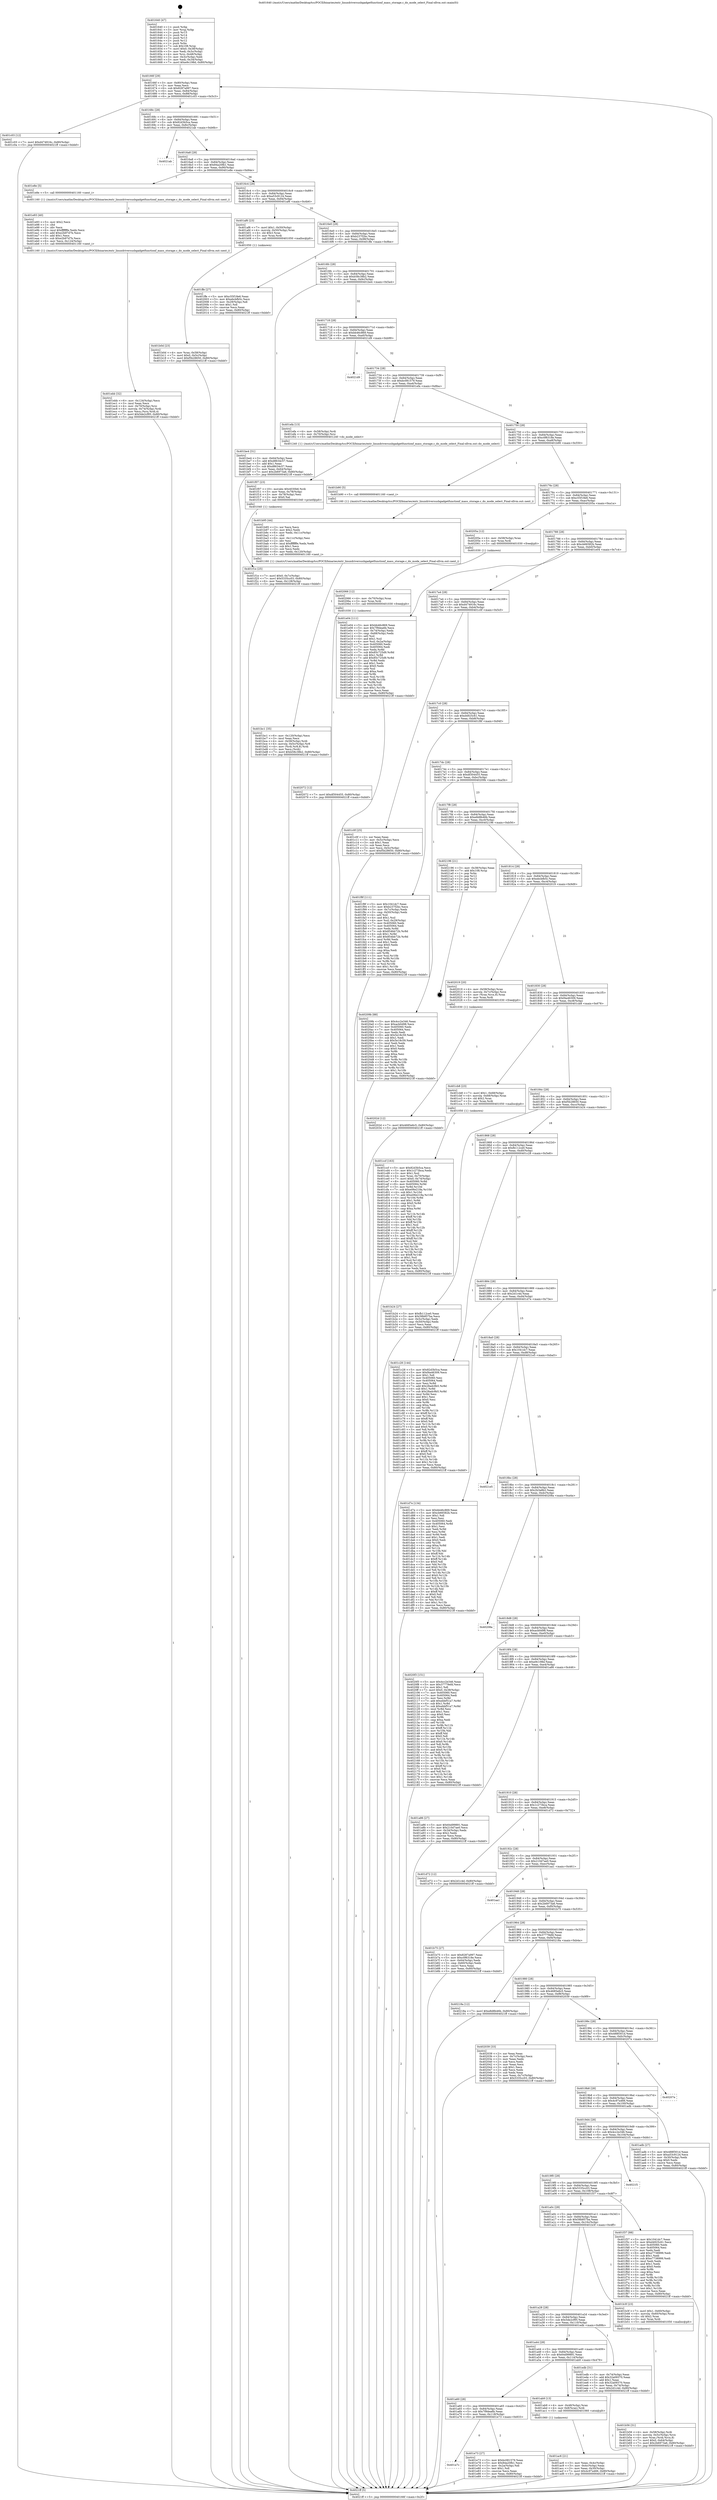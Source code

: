 digraph "0x401640" {
  label = "0x401640 (/mnt/c/Users/mathe/Desktop/tcc/POCII/binaries/extr_linuxdriversusbgadgetfunctionf_mass_storage.c_do_mode_select_Final-ollvm.out::main(0))"
  labelloc = "t"
  node[shape=record]

  Entry [label="",width=0.3,height=0.3,shape=circle,fillcolor=black,style=filled]
  "0x40166f" [label="{
     0x40166f [29]\l
     | [instrs]\l
     &nbsp;&nbsp;0x40166f \<+3\>: mov -0x80(%rbp),%eax\l
     &nbsp;&nbsp;0x401672 \<+2\>: mov %eax,%ecx\l
     &nbsp;&nbsp;0x401674 \<+6\>: sub $0x8287a997,%ecx\l
     &nbsp;&nbsp;0x40167a \<+6\>: mov %eax,-0x84(%rbp)\l
     &nbsp;&nbsp;0x401680 \<+6\>: mov %ecx,-0x88(%rbp)\l
     &nbsp;&nbsp;0x401686 \<+6\>: je 0000000000401c03 \<main+0x5c3\>\l
  }"]
  "0x401c03" [label="{
     0x401c03 [12]\l
     | [instrs]\l
     &nbsp;&nbsp;0x401c03 \<+7\>: movl $0xd474916c,-0x80(%rbp)\l
     &nbsp;&nbsp;0x401c0a \<+5\>: jmp 00000000004021ff \<main+0xbbf\>\l
  }"]
  "0x40168c" [label="{
     0x40168c [28]\l
     | [instrs]\l
     &nbsp;&nbsp;0x40168c \<+5\>: jmp 0000000000401691 \<main+0x51\>\l
     &nbsp;&nbsp;0x401691 \<+6\>: mov -0x84(%rbp),%eax\l
     &nbsp;&nbsp;0x401697 \<+5\>: sub $0x82d3b5ca,%eax\l
     &nbsp;&nbsp;0x40169c \<+6\>: mov %eax,-0x8c(%rbp)\l
     &nbsp;&nbsp;0x4016a2 \<+6\>: je 00000000004021ab \<main+0xb6b\>\l
  }"]
  Exit [label="",width=0.3,height=0.3,shape=circle,fillcolor=black,style=filled,peripheries=2]
  "0x4021ab" [label="{
     0x4021ab\l
  }", style=dashed]
  "0x4016a8" [label="{
     0x4016a8 [28]\l
     | [instrs]\l
     &nbsp;&nbsp;0x4016a8 \<+5\>: jmp 00000000004016ad \<main+0x6d\>\l
     &nbsp;&nbsp;0x4016ad \<+6\>: mov -0x84(%rbp),%eax\l
     &nbsp;&nbsp;0x4016b3 \<+5\>: sub $0x84a20fb1,%eax\l
     &nbsp;&nbsp;0x4016b8 \<+6\>: mov %eax,-0x90(%rbp)\l
     &nbsp;&nbsp;0x4016be \<+6\>: je 0000000000401e8e \<main+0x84e\>\l
  }"]
  "0x402072" [label="{
     0x402072 [12]\l
     | [instrs]\l
     &nbsp;&nbsp;0x402072 \<+7\>: movl $0xdf304455,-0x80(%rbp)\l
     &nbsp;&nbsp;0x402079 \<+5\>: jmp 00000000004021ff \<main+0xbbf\>\l
  }"]
  "0x401e8e" [label="{
     0x401e8e [5]\l
     | [instrs]\l
     &nbsp;&nbsp;0x401e8e \<+5\>: call 0000000000401160 \<next_i\>\l
     | [calls]\l
     &nbsp;&nbsp;0x401160 \{1\} (/mnt/c/Users/mathe/Desktop/tcc/POCII/binaries/extr_linuxdriversusbgadgetfunctionf_mass_storage.c_do_mode_select_Final-ollvm.out::next_i)\l
  }"]
  "0x4016c4" [label="{
     0x4016c4 [28]\l
     | [instrs]\l
     &nbsp;&nbsp;0x4016c4 \<+5\>: jmp 00000000004016c9 \<main+0x89\>\l
     &nbsp;&nbsp;0x4016c9 \<+6\>: mov -0x84(%rbp),%eax\l
     &nbsp;&nbsp;0x4016cf \<+5\>: sub $0xa53c9124,%eax\l
     &nbsp;&nbsp;0x4016d4 \<+6\>: mov %eax,-0x94(%rbp)\l
     &nbsp;&nbsp;0x4016da \<+6\>: je 0000000000401af6 \<main+0x4b6\>\l
  }"]
  "0x402066" [label="{
     0x402066 [12]\l
     | [instrs]\l
     &nbsp;&nbsp;0x402066 \<+4\>: mov -0x70(%rbp),%rax\l
     &nbsp;&nbsp;0x40206a \<+3\>: mov %rax,%rdi\l
     &nbsp;&nbsp;0x40206d \<+5\>: call 0000000000401030 \<free@plt\>\l
     | [calls]\l
     &nbsp;&nbsp;0x401030 \{1\} (unknown)\l
  }"]
  "0x401af6" [label="{
     0x401af6 [23]\l
     | [instrs]\l
     &nbsp;&nbsp;0x401af6 \<+7\>: movl $0x1,-0x50(%rbp)\l
     &nbsp;&nbsp;0x401afd \<+4\>: movslq -0x50(%rbp),%rax\l
     &nbsp;&nbsp;0x401b01 \<+4\>: shl $0x3,%rax\l
     &nbsp;&nbsp;0x401b05 \<+3\>: mov %rax,%rdi\l
     &nbsp;&nbsp;0x401b08 \<+5\>: call 0000000000401050 \<malloc@plt\>\l
     | [calls]\l
     &nbsp;&nbsp;0x401050 \{1\} (unknown)\l
  }"]
  "0x4016e0" [label="{
     0x4016e0 [28]\l
     | [instrs]\l
     &nbsp;&nbsp;0x4016e0 \<+5\>: jmp 00000000004016e5 \<main+0xa5\>\l
     &nbsp;&nbsp;0x4016e5 \<+6\>: mov -0x84(%rbp),%eax\l
     &nbsp;&nbsp;0x4016eb \<+5\>: sub $0xb237f2bc,%eax\l
     &nbsp;&nbsp;0x4016f0 \<+6\>: mov %eax,-0x98(%rbp)\l
     &nbsp;&nbsp;0x4016f6 \<+6\>: je 0000000000401ffe \<main+0x9be\>\l
  }"]
  "0x40202d" [label="{
     0x40202d [12]\l
     | [instrs]\l
     &nbsp;&nbsp;0x40202d \<+7\>: movl $0x4685e6c5,-0x80(%rbp)\l
     &nbsp;&nbsp;0x402034 \<+5\>: jmp 00000000004021ff \<main+0xbbf\>\l
  }"]
  "0x401ffe" [label="{
     0x401ffe [27]\l
     | [instrs]\l
     &nbsp;&nbsp;0x401ffe \<+5\>: mov $0xc55f18e6,%eax\l
     &nbsp;&nbsp;0x402003 \<+5\>: mov $0xebcbfb5c,%ecx\l
     &nbsp;&nbsp;0x402008 \<+3\>: mov -0x29(%rbp),%dl\l
     &nbsp;&nbsp;0x40200b \<+3\>: test $0x1,%dl\l
     &nbsp;&nbsp;0x40200e \<+3\>: cmovne %ecx,%eax\l
     &nbsp;&nbsp;0x402011 \<+3\>: mov %eax,-0x80(%rbp)\l
     &nbsp;&nbsp;0x402014 \<+5\>: jmp 00000000004021ff \<main+0xbbf\>\l
  }"]
  "0x4016fc" [label="{
     0x4016fc [28]\l
     | [instrs]\l
     &nbsp;&nbsp;0x4016fc \<+5\>: jmp 0000000000401701 \<main+0xc1\>\l
     &nbsp;&nbsp;0x401701 \<+6\>: mov -0x84(%rbp),%eax\l
     &nbsp;&nbsp;0x401707 \<+5\>: sub $0xb58c38b2,%eax\l
     &nbsp;&nbsp;0x40170c \<+6\>: mov %eax,-0x9c(%rbp)\l
     &nbsp;&nbsp;0x401712 \<+6\>: je 0000000000401be4 \<main+0x5a4\>\l
  }"]
  "0x401f1e" [label="{
     0x401f1e [25]\l
     | [instrs]\l
     &nbsp;&nbsp;0x401f1e \<+7\>: movl $0x0,-0x7c(%rbp)\l
     &nbsp;&nbsp;0x401f25 \<+7\>: movl $0x5335cc03,-0x80(%rbp)\l
     &nbsp;&nbsp;0x401f2c \<+6\>: mov %eax,-0x128(%rbp)\l
     &nbsp;&nbsp;0x401f32 \<+5\>: jmp 00000000004021ff \<main+0xbbf\>\l
  }"]
  "0x401be4" [label="{
     0x401be4 [31]\l
     | [instrs]\l
     &nbsp;&nbsp;0x401be4 \<+3\>: mov -0x64(%rbp),%eax\l
     &nbsp;&nbsp;0x401be7 \<+5\>: add $0xd8634c57,%eax\l
     &nbsp;&nbsp;0x401bec \<+3\>: add $0x1,%eax\l
     &nbsp;&nbsp;0x401bef \<+5\>: sub $0xd8634c57,%eax\l
     &nbsp;&nbsp;0x401bf4 \<+3\>: mov %eax,-0x64(%rbp)\l
     &nbsp;&nbsp;0x401bf7 \<+7\>: movl $0x2b6973a6,-0x80(%rbp)\l
     &nbsp;&nbsp;0x401bfe \<+5\>: jmp 00000000004021ff \<main+0xbbf\>\l
  }"]
  "0x401718" [label="{
     0x401718 [28]\l
     | [instrs]\l
     &nbsp;&nbsp;0x401718 \<+5\>: jmp 000000000040171d \<main+0xdd\>\l
     &nbsp;&nbsp;0x40171d \<+6\>: mov -0x84(%rbp),%eax\l
     &nbsp;&nbsp;0x401723 \<+5\>: sub $0xbb46c869,%eax\l
     &nbsp;&nbsp;0x401728 \<+6\>: mov %eax,-0xa0(%rbp)\l
     &nbsp;&nbsp;0x40172e \<+6\>: je 00000000004021d9 \<main+0xb99\>\l
  }"]
  "0x401f07" [label="{
     0x401f07 [23]\l
     | [instrs]\l
     &nbsp;&nbsp;0x401f07 \<+10\>: movabs $0x4030b6,%rdi\l
     &nbsp;&nbsp;0x401f11 \<+3\>: mov %eax,-0x78(%rbp)\l
     &nbsp;&nbsp;0x401f14 \<+3\>: mov -0x78(%rbp),%esi\l
     &nbsp;&nbsp;0x401f17 \<+2\>: mov $0x0,%al\l
     &nbsp;&nbsp;0x401f19 \<+5\>: call 0000000000401040 \<printf@plt\>\l
     | [calls]\l
     &nbsp;&nbsp;0x401040 \{1\} (unknown)\l
  }"]
  "0x4021d9" [label="{
     0x4021d9\l
  }", style=dashed]
  "0x401734" [label="{
     0x401734 [28]\l
     | [instrs]\l
     &nbsp;&nbsp;0x401734 \<+5\>: jmp 0000000000401739 \<main+0xf9\>\l
     &nbsp;&nbsp;0x401739 \<+6\>: mov -0x84(%rbp),%eax\l
     &nbsp;&nbsp;0x40173f \<+5\>: sub $0xbc081579,%eax\l
     &nbsp;&nbsp;0x401744 \<+6\>: mov %eax,-0xa4(%rbp)\l
     &nbsp;&nbsp;0x40174a \<+6\>: je 0000000000401efa \<main+0x8ba\>\l
  }"]
  "0x401ebb" [label="{
     0x401ebb [32]\l
     | [instrs]\l
     &nbsp;&nbsp;0x401ebb \<+6\>: mov -0x124(%rbp),%ecx\l
     &nbsp;&nbsp;0x401ec1 \<+3\>: imul %eax,%ecx\l
     &nbsp;&nbsp;0x401ec4 \<+4\>: mov -0x70(%rbp),%rsi\l
     &nbsp;&nbsp;0x401ec8 \<+4\>: movslq -0x74(%rbp),%rdi\l
     &nbsp;&nbsp;0x401ecc \<+3\>: mov %ecx,(%rsi,%rdi,4)\l
     &nbsp;&nbsp;0x401ecf \<+7\>: movl $0x5de2cf95,-0x80(%rbp)\l
     &nbsp;&nbsp;0x401ed6 \<+5\>: jmp 00000000004021ff \<main+0xbbf\>\l
  }"]
  "0x401efa" [label="{
     0x401efa [13]\l
     | [instrs]\l
     &nbsp;&nbsp;0x401efa \<+4\>: mov -0x58(%rbp),%rdi\l
     &nbsp;&nbsp;0x401efe \<+4\>: mov -0x70(%rbp),%rsi\l
     &nbsp;&nbsp;0x401f02 \<+5\>: call 0000000000401240 \<do_mode_select\>\l
     | [calls]\l
     &nbsp;&nbsp;0x401240 \{1\} (/mnt/c/Users/mathe/Desktop/tcc/POCII/binaries/extr_linuxdriversusbgadgetfunctionf_mass_storage.c_do_mode_select_Final-ollvm.out::do_mode_select)\l
  }"]
  "0x401750" [label="{
     0x401750 [28]\l
     | [instrs]\l
     &nbsp;&nbsp;0x401750 \<+5\>: jmp 0000000000401755 \<main+0x115\>\l
     &nbsp;&nbsp;0x401755 \<+6\>: mov -0x84(%rbp),%eax\l
     &nbsp;&nbsp;0x40175b \<+5\>: sub $0xc0f6318e,%eax\l
     &nbsp;&nbsp;0x401760 \<+6\>: mov %eax,-0xa8(%rbp)\l
     &nbsp;&nbsp;0x401766 \<+6\>: je 0000000000401b90 \<main+0x550\>\l
  }"]
  "0x401e93" [label="{
     0x401e93 [40]\l
     | [instrs]\l
     &nbsp;&nbsp;0x401e93 \<+5\>: mov $0x2,%ecx\l
     &nbsp;&nbsp;0x401e98 \<+1\>: cltd\l
     &nbsp;&nbsp;0x401e99 \<+2\>: idiv %ecx\l
     &nbsp;&nbsp;0x401e9b \<+6\>: imul $0xfffffffe,%edx,%ecx\l
     &nbsp;&nbsp;0x401ea1 \<+6\>: add $0xe2b97d7b,%ecx\l
     &nbsp;&nbsp;0x401ea7 \<+3\>: add $0x1,%ecx\l
     &nbsp;&nbsp;0x401eaa \<+6\>: sub $0xe2b97d7b,%ecx\l
     &nbsp;&nbsp;0x401eb0 \<+6\>: mov %ecx,-0x124(%rbp)\l
     &nbsp;&nbsp;0x401eb6 \<+5\>: call 0000000000401160 \<next_i\>\l
     | [calls]\l
     &nbsp;&nbsp;0x401160 \{1\} (/mnt/c/Users/mathe/Desktop/tcc/POCII/binaries/extr_linuxdriversusbgadgetfunctionf_mass_storage.c_do_mode_select_Final-ollvm.out::next_i)\l
  }"]
  "0x401b90" [label="{
     0x401b90 [5]\l
     | [instrs]\l
     &nbsp;&nbsp;0x401b90 \<+5\>: call 0000000000401160 \<next_i\>\l
     | [calls]\l
     &nbsp;&nbsp;0x401160 \{1\} (/mnt/c/Users/mathe/Desktop/tcc/POCII/binaries/extr_linuxdriversusbgadgetfunctionf_mass_storage.c_do_mode_select_Final-ollvm.out::next_i)\l
  }"]
  "0x40176c" [label="{
     0x40176c [28]\l
     | [instrs]\l
     &nbsp;&nbsp;0x40176c \<+5\>: jmp 0000000000401771 \<main+0x131\>\l
     &nbsp;&nbsp;0x401771 \<+6\>: mov -0x84(%rbp),%eax\l
     &nbsp;&nbsp;0x401777 \<+5\>: sub $0xc55f18e6,%eax\l
     &nbsp;&nbsp;0x40177c \<+6\>: mov %eax,-0xac(%rbp)\l
     &nbsp;&nbsp;0x401782 \<+6\>: je 000000000040205a \<main+0xa1a\>\l
  }"]
  "0x401a7c" [label="{
     0x401a7c\l
  }", style=dashed]
  "0x40205a" [label="{
     0x40205a [12]\l
     | [instrs]\l
     &nbsp;&nbsp;0x40205a \<+4\>: mov -0x58(%rbp),%rax\l
     &nbsp;&nbsp;0x40205e \<+3\>: mov %rax,%rdi\l
     &nbsp;&nbsp;0x402061 \<+5\>: call 0000000000401030 \<free@plt\>\l
     | [calls]\l
     &nbsp;&nbsp;0x401030 \{1\} (unknown)\l
  }"]
  "0x401788" [label="{
     0x401788 [28]\l
     | [instrs]\l
     &nbsp;&nbsp;0x401788 \<+5\>: jmp 000000000040178d \<main+0x14d\>\l
     &nbsp;&nbsp;0x40178d \<+6\>: mov -0x84(%rbp),%eax\l
     &nbsp;&nbsp;0x401793 \<+5\>: sub $0xcb66582b,%eax\l
     &nbsp;&nbsp;0x401798 \<+6\>: mov %eax,-0xb0(%rbp)\l
     &nbsp;&nbsp;0x40179e \<+6\>: je 0000000000401e04 \<main+0x7c4\>\l
  }"]
  "0x401e73" [label="{
     0x401e73 [27]\l
     | [instrs]\l
     &nbsp;&nbsp;0x401e73 \<+5\>: mov $0xbc081579,%eax\l
     &nbsp;&nbsp;0x401e78 \<+5\>: mov $0x84a20fb1,%ecx\l
     &nbsp;&nbsp;0x401e7d \<+3\>: mov -0x2a(%rbp),%dl\l
     &nbsp;&nbsp;0x401e80 \<+3\>: test $0x1,%dl\l
     &nbsp;&nbsp;0x401e83 \<+3\>: cmovne %ecx,%eax\l
     &nbsp;&nbsp;0x401e86 \<+3\>: mov %eax,-0x80(%rbp)\l
     &nbsp;&nbsp;0x401e89 \<+5\>: jmp 00000000004021ff \<main+0xbbf\>\l
  }"]
  "0x401e04" [label="{
     0x401e04 [111]\l
     | [instrs]\l
     &nbsp;&nbsp;0x401e04 \<+5\>: mov $0xbb46c869,%eax\l
     &nbsp;&nbsp;0x401e09 \<+5\>: mov $0x7f9dea6b,%ecx\l
     &nbsp;&nbsp;0x401e0e \<+3\>: mov -0x74(%rbp),%edx\l
     &nbsp;&nbsp;0x401e11 \<+3\>: cmp -0x68(%rbp),%edx\l
     &nbsp;&nbsp;0x401e14 \<+4\>: setl %sil\l
     &nbsp;&nbsp;0x401e18 \<+4\>: and $0x1,%sil\l
     &nbsp;&nbsp;0x401e1c \<+4\>: mov %sil,-0x2a(%rbp)\l
     &nbsp;&nbsp;0x401e20 \<+7\>: mov 0x405060,%edx\l
     &nbsp;&nbsp;0x401e27 \<+7\>: mov 0x405064,%edi\l
     &nbsp;&nbsp;0x401e2e \<+3\>: mov %edx,%r8d\l
     &nbsp;&nbsp;0x401e31 \<+7\>: sub $0x85c725d9,%r8d\l
     &nbsp;&nbsp;0x401e38 \<+4\>: sub $0x1,%r8d\l
     &nbsp;&nbsp;0x401e3c \<+7\>: add $0x85c725d9,%r8d\l
     &nbsp;&nbsp;0x401e43 \<+4\>: imul %r8d,%edx\l
     &nbsp;&nbsp;0x401e47 \<+3\>: and $0x1,%edx\l
     &nbsp;&nbsp;0x401e4a \<+3\>: cmp $0x0,%edx\l
     &nbsp;&nbsp;0x401e4d \<+4\>: sete %sil\l
     &nbsp;&nbsp;0x401e51 \<+3\>: cmp $0xa,%edi\l
     &nbsp;&nbsp;0x401e54 \<+4\>: setl %r9b\l
     &nbsp;&nbsp;0x401e58 \<+3\>: mov %sil,%r10b\l
     &nbsp;&nbsp;0x401e5b \<+3\>: and %r9b,%r10b\l
     &nbsp;&nbsp;0x401e5e \<+3\>: xor %r9b,%sil\l
     &nbsp;&nbsp;0x401e61 \<+3\>: or %sil,%r10b\l
     &nbsp;&nbsp;0x401e64 \<+4\>: test $0x1,%r10b\l
     &nbsp;&nbsp;0x401e68 \<+3\>: cmovne %ecx,%eax\l
     &nbsp;&nbsp;0x401e6b \<+3\>: mov %eax,-0x80(%rbp)\l
     &nbsp;&nbsp;0x401e6e \<+5\>: jmp 00000000004021ff \<main+0xbbf\>\l
  }"]
  "0x4017a4" [label="{
     0x4017a4 [28]\l
     | [instrs]\l
     &nbsp;&nbsp;0x4017a4 \<+5\>: jmp 00000000004017a9 \<main+0x169\>\l
     &nbsp;&nbsp;0x4017a9 \<+6\>: mov -0x84(%rbp),%eax\l
     &nbsp;&nbsp;0x4017af \<+5\>: sub $0xd474916c,%eax\l
     &nbsp;&nbsp;0x4017b4 \<+6\>: mov %eax,-0xb4(%rbp)\l
     &nbsp;&nbsp;0x4017ba \<+6\>: je 0000000000401c0f \<main+0x5cf\>\l
  }"]
  "0x401ccf" [label="{
     0x401ccf [163]\l
     | [instrs]\l
     &nbsp;&nbsp;0x401ccf \<+5\>: mov $0x82d3b5ca,%ecx\l
     &nbsp;&nbsp;0x401cd4 \<+5\>: mov $0x1c273bca,%edx\l
     &nbsp;&nbsp;0x401cd9 \<+3\>: mov $0x1,%sil\l
     &nbsp;&nbsp;0x401cdc \<+4\>: mov %rax,-0x70(%rbp)\l
     &nbsp;&nbsp;0x401ce0 \<+7\>: movl $0x0,-0x74(%rbp)\l
     &nbsp;&nbsp;0x401ce7 \<+8\>: mov 0x405060,%r8d\l
     &nbsp;&nbsp;0x401cef \<+8\>: mov 0x405064,%r9d\l
     &nbsp;&nbsp;0x401cf7 \<+3\>: mov %r8d,%r10d\l
     &nbsp;&nbsp;0x401cfa \<+7\>: sub $0xe06e218a,%r10d\l
     &nbsp;&nbsp;0x401d01 \<+4\>: sub $0x1,%r10d\l
     &nbsp;&nbsp;0x401d05 \<+7\>: add $0xe06e218a,%r10d\l
     &nbsp;&nbsp;0x401d0c \<+4\>: imul %r10d,%r8d\l
     &nbsp;&nbsp;0x401d10 \<+4\>: and $0x1,%r8d\l
     &nbsp;&nbsp;0x401d14 \<+4\>: cmp $0x0,%r8d\l
     &nbsp;&nbsp;0x401d18 \<+4\>: sete %r11b\l
     &nbsp;&nbsp;0x401d1c \<+4\>: cmp $0xa,%r9d\l
     &nbsp;&nbsp;0x401d20 \<+3\>: setl %bl\l
     &nbsp;&nbsp;0x401d23 \<+3\>: mov %r11b,%r14b\l
     &nbsp;&nbsp;0x401d26 \<+4\>: xor $0xff,%r14b\l
     &nbsp;&nbsp;0x401d2a \<+3\>: mov %bl,%r15b\l
     &nbsp;&nbsp;0x401d2d \<+4\>: xor $0xff,%r15b\l
     &nbsp;&nbsp;0x401d31 \<+4\>: xor $0x1,%sil\l
     &nbsp;&nbsp;0x401d35 \<+3\>: mov %r14b,%r12b\l
     &nbsp;&nbsp;0x401d38 \<+4\>: and $0xff,%r12b\l
     &nbsp;&nbsp;0x401d3c \<+3\>: and %sil,%r11b\l
     &nbsp;&nbsp;0x401d3f \<+3\>: mov %r15b,%r13b\l
     &nbsp;&nbsp;0x401d42 \<+4\>: and $0xff,%r13b\l
     &nbsp;&nbsp;0x401d46 \<+3\>: and %sil,%bl\l
     &nbsp;&nbsp;0x401d49 \<+3\>: or %r11b,%r12b\l
     &nbsp;&nbsp;0x401d4c \<+3\>: or %bl,%r13b\l
     &nbsp;&nbsp;0x401d4f \<+3\>: xor %r13b,%r12b\l
     &nbsp;&nbsp;0x401d52 \<+3\>: or %r15b,%r14b\l
     &nbsp;&nbsp;0x401d55 \<+4\>: xor $0xff,%r14b\l
     &nbsp;&nbsp;0x401d59 \<+4\>: or $0x1,%sil\l
     &nbsp;&nbsp;0x401d5d \<+3\>: and %sil,%r14b\l
     &nbsp;&nbsp;0x401d60 \<+3\>: or %r14b,%r12b\l
     &nbsp;&nbsp;0x401d63 \<+4\>: test $0x1,%r12b\l
     &nbsp;&nbsp;0x401d67 \<+3\>: cmovne %edx,%ecx\l
     &nbsp;&nbsp;0x401d6a \<+3\>: mov %ecx,-0x80(%rbp)\l
     &nbsp;&nbsp;0x401d6d \<+5\>: jmp 00000000004021ff \<main+0xbbf\>\l
  }"]
  "0x401c0f" [label="{
     0x401c0f [25]\l
     | [instrs]\l
     &nbsp;&nbsp;0x401c0f \<+2\>: xor %eax,%eax\l
     &nbsp;&nbsp;0x401c11 \<+3\>: mov -0x5c(%rbp),%ecx\l
     &nbsp;&nbsp;0x401c14 \<+3\>: sub $0x1,%eax\l
     &nbsp;&nbsp;0x401c17 \<+2\>: sub %eax,%ecx\l
     &nbsp;&nbsp;0x401c19 \<+3\>: mov %ecx,-0x5c(%rbp)\l
     &nbsp;&nbsp;0x401c1c \<+7\>: movl $0xf5b28650,-0x80(%rbp)\l
     &nbsp;&nbsp;0x401c23 \<+5\>: jmp 00000000004021ff \<main+0xbbf\>\l
  }"]
  "0x4017c0" [label="{
     0x4017c0 [28]\l
     | [instrs]\l
     &nbsp;&nbsp;0x4017c0 \<+5\>: jmp 00000000004017c5 \<main+0x185\>\l
     &nbsp;&nbsp;0x4017c5 \<+6\>: mov -0x84(%rbp),%eax\l
     &nbsp;&nbsp;0x4017cb \<+5\>: sub $0xd4925c61,%eax\l
     &nbsp;&nbsp;0x4017d0 \<+6\>: mov %eax,-0xb8(%rbp)\l
     &nbsp;&nbsp;0x4017d6 \<+6\>: je 0000000000401f8f \<main+0x94f\>\l
  }"]
  "0x401bc1" [label="{
     0x401bc1 [35]\l
     | [instrs]\l
     &nbsp;&nbsp;0x401bc1 \<+6\>: mov -0x120(%rbp),%ecx\l
     &nbsp;&nbsp;0x401bc7 \<+3\>: imul %eax,%ecx\l
     &nbsp;&nbsp;0x401bca \<+4\>: mov -0x58(%rbp),%rdi\l
     &nbsp;&nbsp;0x401bce \<+4\>: movslq -0x5c(%rbp),%r8\l
     &nbsp;&nbsp;0x401bd2 \<+4\>: mov (%rdi,%r8,8),%rdi\l
     &nbsp;&nbsp;0x401bd6 \<+2\>: mov %ecx,(%rdi)\l
     &nbsp;&nbsp;0x401bd8 \<+7\>: movl $0xb58c38b2,-0x80(%rbp)\l
     &nbsp;&nbsp;0x401bdf \<+5\>: jmp 00000000004021ff \<main+0xbbf\>\l
  }"]
  "0x401f8f" [label="{
     0x401f8f [111]\l
     | [instrs]\l
     &nbsp;&nbsp;0x401f8f \<+5\>: mov $0x1041dc7,%eax\l
     &nbsp;&nbsp;0x401f94 \<+5\>: mov $0xb237f2bc,%ecx\l
     &nbsp;&nbsp;0x401f99 \<+3\>: mov -0x7c(%rbp),%edx\l
     &nbsp;&nbsp;0x401f9c \<+3\>: cmp -0x50(%rbp),%edx\l
     &nbsp;&nbsp;0x401f9f \<+4\>: setl %sil\l
     &nbsp;&nbsp;0x401fa3 \<+4\>: and $0x1,%sil\l
     &nbsp;&nbsp;0x401fa7 \<+4\>: mov %sil,-0x29(%rbp)\l
     &nbsp;&nbsp;0x401fab \<+7\>: mov 0x405060,%edx\l
     &nbsp;&nbsp;0x401fb2 \<+7\>: mov 0x405064,%edi\l
     &nbsp;&nbsp;0x401fb9 \<+3\>: mov %edx,%r8d\l
     &nbsp;&nbsp;0x401fbc \<+7\>: sub $0x854bb72b,%r8d\l
     &nbsp;&nbsp;0x401fc3 \<+4\>: sub $0x1,%r8d\l
     &nbsp;&nbsp;0x401fc7 \<+7\>: add $0x854bb72b,%r8d\l
     &nbsp;&nbsp;0x401fce \<+4\>: imul %r8d,%edx\l
     &nbsp;&nbsp;0x401fd2 \<+3\>: and $0x1,%edx\l
     &nbsp;&nbsp;0x401fd5 \<+3\>: cmp $0x0,%edx\l
     &nbsp;&nbsp;0x401fd8 \<+4\>: sete %sil\l
     &nbsp;&nbsp;0x401fdc \<+3\>: cmp $0xa,%edi\l
     &nbsp;&nbsp;0x401fdf \<+4\>: setl %r9b\l
     &nbsp;&nbsp;0x401fe3 \<+3\>: mov %sil,%r10b\l
     &nbsp;&nbsp;0x401fe6 \<+3\>: and %r9b,%r10b\l
     &nbsp;&nbsp;0x401fe9 \<+3\>: xor %r9b,%sil\l
     &nbsp;&nbsp;0x401fec \<+3\>: or %sil,%r10b\l
     &nbsp;&nbsp;0x401fef \<+4\>: test $0x1,%r10b\l
     &nbsp;&nbsp;0x401ff3 \<+3\>: cmovne %ecx,%eax\l
     &nbsp;&nbsp;0x401ff6 \<+3\>: mov %eax,-0x80(%rbp)\l
     &nbsp;&nbsp;0x401ff9 \<+5\>: jmp 00000000004021ff \<main+0xbbf\>\l
  }"]
  "0x4017dc" [label="{
     0x4017dc [28]\l
     | [instrs]\l
     &nbsp;&nbsp;0x4017dc \<+5\>: jmp 00000000004017e1 \<main+0x1a1\>\l
     &nbsp;&nbsp;0x4017e1 \<+6\>: mov -0x84(%rbp),%eax\l
     &nbsp;&nbsp;0x4017e7 \<+5\>: sub $0xdf304455,%eax\l
     &nbsp;&nbsp;0x4017ec \<+6\>: mov %eax,-0xbc(%rbp)\l
     &nbsp;&nbsp;0x4017f2 \<+6\>: je 000000000040209b \<main+0xa5b\>\l
  }"]
  "0x401b95" [label="{
     0x401b95 [44]\l
     | [instrs]\l
     &nbsp;&nbsp;0x401b95 \<+2\>: xor %ecx,%ecx\l
     &nbsp;&nbsp;0x401b97 \<+5\>: mov $0x2,%edx\l
     &nbsp;&nbsp;0x401b9c \<+6\>: mov %edx,-0x11c(%rbp)\l
     &nbsp;&nbsp;0x401ba2 \<+1\>: cltd\l
     &nbsp;&nbsp;0x401ba3 \<+6\>: mov -0x11c(%rbp),%esi\l
     &nbsp;&nbsp;0x401ba9 \<+2\>: idiv %esi\l
     &nbsp;&nbsp;0x401bab \<+6\>: imul $0xfffffffe,%edx,%edx\l
     &nbsp;&nbsp;0x401bb1 \<+3\>: sub $0x1,%ecx\l
     &nbsp;&nbsp;0x401bb4 \<+2\>: sub %ecx,%edx\l
     &nbsp;&nbsp;0x401bb6 \<+6\>: mov %edx,-0x120(%rbp)\l
     &nbsp;&nbsp;0x401bbc \<+5\>: call 0000000000401160 \<next_i\>\l
     | [calls]\l
     &nbsp;&nbsp;0x401160 \{1\} (/mnt/c/Users/mathe/Desktop/tcc/POCII/binaries/extr_linuxdriversusbgadgetfunctionf_mass_storage.c_do_mode_select_Final-ollvm.out::next_i)\l
  }"]
  "0x40209b" [label="{
     0x40209b [88]\l
     | [instrs]\l
     &nbsp;&nbsp;0x40209b \<+5\>: mov $0x4cc2e346,%eax\l
     &nbsp;&nbsp;0x4020a0 \<+5\>: mov $0xacb0d98,%ecx\l
     &nbsp;&nbsp;0x4020a5 \<+7\>: mov 0x405060,%edx\l
     &nbsp;&nbsp;0x4020ac \<+7\>: mov 0x405064,%esi\l
     &nbsp;&nbsp;0x4020b3 \<+2\>: mov %edx,%edi\l
     &nbsp;&nbsp;0x4020b5 \<+6\>: add $0x5e18c59,%edi\l
     &nbsp;&nbsp;0x4020bb \<+3\>: sub $0x1,%edi\l
     &nbsp;&nbsp;0x4020be \<+6\>: sub $0x5e18c59,%edi\l
     &nbsp;&nbsp;0x4020c4 \<+3\>: imul %edi,%edx\l
     &nbsp;&nbsp;0x4020c7 \<+3\>: and $0x1,%edx\l
     &nbsp;&nbsp;0x4020ca \<+3\>: cmp $0x0,%edx\l
     &nbsp;&nbsp;0x4020cd \<+4\>: sete %r8b\l
     &nbsp;&nbsp;0x4020d1 \<+3\>: cmp $0xa,%esi\l
     &nbsp;&nbsp;0x4020d4 \<+4\>: setl %r9b\l
     &nbsp;&nbsp;0x4020d8 \<+3\>: mov %r8b,%r10b\l
     &nbsp;&nbsp;0x4020db \<+3\>: and %r9b,%r10b\l
     &nbsp;&nbsp;0x4020de \<+3\>: xor %r9b,%r8b\l
     &nbsp;&nbsp;0x4020e1 \<+3\>: or %r8b,%r10b\l
     &nbsp;&nbsp;0x4020e4 \<+4\>: test $0x1,%r10b\l
     &nbsp;&nbsp;0x4020e8 \<+3\>: cmovne %ecx,%eax\l
     &nbsp;&nbsp;0x4020eb \<+3\>: mov %eax,-0x80(%rbp)\l
     &nbsp;&nbsp;0x4020ee \<+5\>: jmp 00000000004021ff \<main+0xbbf\>\l
  }"]
  "0x4017f8" [label="{
     0x4017f8 [28]\l
     | [instrs]\l
     &nbsp;&nbsp;0x4017f8 \<+5\>: jmp 00000000004017fd \<main+0x1bd\>\l
     &nbsp;&nbsp;0x4017fd \<+6\>: mov -0x84(%rbp),%eax\l
     &nbsp;&nbsp;0x401803 \<+5\>: sub $0xe8d8b46b,%eax\l
     &nbsp;&nbsp;0x401808 \<+6\>: mov %eax,-0xc0(%rbp)\l
     &nbsp;&nbsp;0x40180e \<+6\>: je 0000000000402196 \<main+0xb56\>\l
  }"]
  "0x401b56" [label="{
     0x401b56 [31]\l
     | [instrs]\l
     &nbsp;&nbsp;0x401b56 \<+4\>: mov -0x58(%rbp),%rdi\l
     &nbsp;&nbsp;0x401b5a \<+4\>: movslq -0x5c(%rbp),%rcx\l
     &nbsp;&nbsp;0x401b5e \<+4\>: mov %rax,(%rdi,%rcx,8)\l
     &nbsp;&nbsp;0x401b62 \<+7\>: movl $0x0,-0x64(%rbp)\l
     &nbsp;&nbsp;0x401b69 \<+7\>: movl $0x2b6973a6,-0x80(%rbp)\l
     &nbsp;&nbsp;0x401b70 \<+5\>: jmp 00000000004021ff \<main+0xbbf\>\l
  }"]
  "0x402196" [label="{
     0x402196 [21]\l
     | [instrs]\l
     &nbsp;&nbsp;0x402196 \<+3\>: mov -0x38(%rbp),%eax\l
     &nbsp;&nbsp;0x402199 \<+7\>: add $0x108,%rsp\l
     &nbsp;&nbsp;0x4021a0 \<+1\>: pop %rbx\l
     &nbsp;&nbsp;0x4021a1 \<+2\>: pop %r12\l
     &nbsp;&nbsp;0x4021a3 \<+2\>: pop %r13\l
     &nbsp;&nbsp;0x4021a5 \<+2\>: pop %r14\l
     &nbsp;&nbsp;0x4021a7 \<+2\>: pop %r15\l
     &nbsp;&nbsp;0x4021a9 \<+1\>: pop %rbp\l
     &nbsp;&nbsp;0x4021aa \<+1\>: ret\l
  }"]
  "0x401814" [label="{
     0x401814 [28]\l
     | [instrs]\l
     &nbsp;&nbsp;0x401814 \<+5\>: jmp 0000000000401819 \<main+0x1d9\>\l
     &nbsp;&nbsp;0x401819 \<+6\>: mov -0x84(%rbp),%eax\l
     &nbsp;&nbsp;0x40181f \<+5\>: sub $0xebcbfb5c,%eax\l
     &nbsp;&nbsp;0x401824 \<+6\>: mov %eax,-0xc4(%rbp)\l
     &nbsp;&nbsp;0x40182a \<+6\>: je 0000000000402019 \<main+0x9d9\>\l
  }"]
  "0x401b0d" [label="{
     0x401b0d [23]\l
     | [instrs]\l
     &nbsp;&nbsp;0x401b0d \<+4\>: mov %rax,-0x58(%rbp)\l
     &nbsp;&nbsp;0x401b11 \<+7\>: movl $0x0,-0x5c(%rbp)\l
     &nbsp;&nbsp;0x401b18 \<+7\>: movl $0xf5b28650,-0x80(%rbp)\l
     &nbsp;&nbsp;0x401b1f \<+5\>: jmp 00000000004021ff \<main+0xbbf\>\l
  }"]
  "0x402019" [label="{
     0x402019 [20]\l
     | [instrs]\l
     &nbsp;&nbsp;0x402019 \<+4\>: mov -0x58(%rbp),%rax\l
     &nbsp;&nbsp;0x40201d \<+4\>: movslq -0x7c(%rbp),%rcx\l
     &nbsp;&nbsp;0x402021 \<+4\>: mov (%rax,%rcx,8),%rax\l
     &nbsp;&nbsp;0x402025 \<+3\>: mov %rax,%rdi\l
     &nbsp;&nbsp;0x402028 \<+5\>: call 0000000000401030 \<free@plt\>\l
     | [calls]\l
     &nbsp;&nbsp;0x401030 \{1\} (unknown)\l
  }"]
  "0x401830" [label="{
     0x401830 [28]\l
     | [instrs]\l
     &nbsp;&nbsp;0x401830 \<+5\>: jmp 0000000000401835 \<main+0x1f5\>\l
     &nbsp;&nbsp;0x401835 \<+6\>: mov -0x84(%rbp),%eax\l
     &nbsp;&nbsp;0x40183b \<+5\>: sub $0xf4a46309,%eax\l
     &nbsp;&nbsp;0x401840 \<+6\>: mov %eax,-0xc8(%rbp)\l
     &nbsp;&nbsp;0x401846 \<+6\>: je 0000000000401cb8 \<main+0x678\>\l
  }"]
  "0x401ac6" [label="{
     0x401ac6 [21]\l
     | [instrs]\l
     &nbsp;&nbsp;0x401ac6 \<+3\>: mov %eax,-0x4c(%rbp)\l
     &nbsp;&nbsp;0x401ac9 \<+3\>: mov -0x4c(%rbp),%eax\l
     &nbsp;&nbsp;0x401acc \<+3\>: mov %eax,-0x30(%rbp)\l
     &nbsp;&nbsp;0x401acf \<+7\>: movl $0x4c97a466,-0x80(%rbp)\l
     &nbsp;&nbsp;0x401ad6 \<+5\>: jmp 00000000004021ff \<main+0xbbf\>\l
  }"]
  "0x401cb8" [label="{
     0x401cb8 [23]\l
     | [instrs]\l
     &nbsp;&nbsp;0x401cb8 \<+7\>: movl $0x1,-0x68(%rbp)\l
     &nbsp;&nbsp;0x401cbf \<+4\>: movslq -0x68(%rbp),%rax\l
     &nbsp;&nbsp;0x401cc3 \<+4\>: shl $0x2,%rax\l
     &nbsp;&nbsp;0x401cc7 \<+3\>: mov %rax,%rdi\l
     &nbsp;&nbsp;0x401cca \<+5\>: call 0000000000401050 \<malloc@plt\>\l
     | [calls]\l
     &nbsp;&nbsp;0x401050 \{1\} (unknown)\l
  }"]
  "0x40184c" [label="{
     0x40184c [28]\l
     | [instrs]\l
     &nbsp;&nbsp;0x40184c \<+5\>: jmp 0000000000401851 \<main+0x211\>\l
     &nbsp;&nbsp;0x401851 \<+6\>: mov -0x84(%rbp),%eax\l
     &nbsp;&nbsp;0x401857 \<+5\>: sub $0xf5b28650,%eax\l
     &nbsp;&nbsp;0x40185c \<+6\>: mov %eax,-0xcc(%rbp)\l
     &nbsp;&nbsp;0x401862 \<+6\>: je 0000000000401b24 \<main+0x4e4\>\l
  }"]
  "0x401a60" [label="{
     0x401a60 [28]\l
     | [instrs]\l
     &nbsp;&nbsp;0x401a60 \<+5\>: jmp 0000000000401a65 \<main+0x425\>\l
     &nbsp;&nbsp;0x401a65 \<+6\>: mov -0x84(%rbp),%eax\l
     &nbsp;&nbsp;0x401a6b \<+5\>: sub $0x7f9dea6b,%eax\l
     &nbsp;&nbsp;0x401a70 \<+6\>: mov %eax,-0x118(%rbp)\l
     &nbsp;&nbsp;0x401a76 \<+6\>: je 0000000000401e73 \<main+0x833\>\l
  }"]
  "0x401b24" [label="{
     0x401b24 [27]\l
     | [instrs]\l
     &nbsp;&nbsp;0x401b24 \<+5\>: mov $0xfb112ce0,%eax\l
     &nbsp;&nbsp;0x401b29 \<+5\>: mov $0x58b857ba,%ecx\l
     &nbsp;&nbsp;0x401b2e \<+3\>: mov -0x5c(%rbp),%edx\l
     &nbsp;&nbsp;0x401b31 \<+3\>: cmp -0x50(%rbp),%edx\l
     &nbsp;&nbsp;0x401b34 \<+3\>: cmovl %ecx,%eax\l
     &nbsp;&nbsp;0x401b37 \<+3\>: mov %eax,-0x80(%rbp)\l
     &nbsp;&nbsp;0x401b3a \<+5\>: jmp 00000000004021ff \<main+0xbbf\>\l
  }"]
  "0x401868" [label="{
     0x401868 [28]\l
     | [instrs]\l
     &nbsp;&nbsp;0x401868 \<+5\>: jmp 000000000040186d \<main+0x22d\>\l
     &nbsp;&nbsp;0x40186d \<+6\>: mov -0x84(%rbp),%eax\l
     &nbsp;&nbsp;0x401873 \<+5\>: sub $0xfb112ce0,%eax\l
     &nbsp;&nbsp;0x401878 \<+6\>: mov %eax,-0xd0(%rbp)\l
     &nbsp;&nbsp;0x40187e \<+6\>: je 0000000000401c28 \<main+0x5e8\>\l
  }"]
  "0x401ab9" [label="{
     0x401ab9 [13]\l
     | [instrs]\l
     &nbsp;&nbsp;0x401ab9 \<+4\>: mov -0x48(%rbp),%rax\l
     &nbsp;&nbsp;0x401abd \<+4\>: mov 0x8(%rax),%rdi\l
     &nbsp;&nbsp;0x401ac1 \<+5\>: call 0000000000401060 \<atoi@plt\>\l
     | [calls]\l
     &nbsp;&nbsp;0x401060 \{1\} (unknown)\l
  }"]
  "0x401c28" [label="{
     0x401c28 [144]\l
     | [instrs]\l
     &nbsp;&nbsp;0x401c28 \<+5\>: mov $0x82d3b5ca,%eax\l
     &nbsp;&nbsp;0x401c2d \<+5\>: mov $0xf4a46309,%ecx\l
     &nbsp;&nbsp;0x401c32 \<+2\>: mov $0x1,%dl\l
     &nbsp;&nbsp;0x401c34 \<+7\>: mov 0x405060,%esi\l
     &nbsp;&nbsp;0x401c3b \<+7\>: mov 0x405064,%edi\l
     &nbsp;&nbsp;0x401c42 \<+3\>: mov %esi,%r8d\l
     &nbsp;&nbsp;0x401c45 \<+7\>: add $0x28adc9b5,%r8d\l
     &nbsp;&nbsp;0x401c4c \<+4\>: sub $0x1,%r8d\l
     &nbsp;&nbsp;0x401c50 \<+7\>: sub $0x28adc9b5,%r8d\l
     &nbsp;&nbsp;0x401c57 \<+4\>: imul %r8d,%esi\l
     &nbsp;&nbsp;0x401c5b \<+3\>: and $0x1,%esi\l
     &nbsp;&nbsp;0x401c5e \<+3\>: cmp $0x0,%esi\l
     &nbsp;&nbsp;0x401c61 \<+4\>: sete %r9b\l
     &nbsp;&nbsp;0x401c65 \<+3\>: cmp $0xa,%edi\l
     &nbsp;&nbsp;0x401c68 \<+4\>: setl %r10b\l
     &nbsp;&nbsp;0x401c6c \<+3\>: mov %r9b,%r11b\l
     &nbsp;&nbsp;0x401c6f \<+4\>: xor $0xff,%r11b\l
     &nbsp;&nbsp;0x401c73 \<+3\>: mov %r10b,%bl\l
     &nbsp;&nbsp;0x401c76 \<+3\>: xor $0xff,%bl\l
     &nbsp;&nbsp;0x401c79 \<+3\>: xor $0x0,%dl\l
     &nbsp;&nbsp;0x401c7c \<+3\>: mov %r11b,%r14b\l
     &nbsp;&nbsp;0x401c7f \<+4\>: and $0x0,%r14b\l
     &nbsp;&nbsp;0x401c83 \<+3\>: and %dl,%r9b\l
     &nbsp;&nbsp;0x401c86 \<+3\>: mov %bl,%r15b\l
     &nbsp;&nbsp;0x401c89 \<+4\>: and $0x0,%r15b\l
     &nbsp;&nbsp;0x401c8d \<+3\>: and %dl,%r10b\l
     &nbsp;&nbsp;0x401c90 \<+3\>: or %r9b,%r14b\l
     &nbsp;&nbsp;0x401c93 \<+3\>: or %r10b,%r15b\l
     &nbsp;&nbsp;0x401c96 \<+3\>: xor %r15b,%r14b\l
     &nbsp;&nbsp;0x401c99 \<+3\>: or %bl,%r11b\l
     &nbsp;&nbsp;0x401c9c \<+4\>: xor $0xff,%r11b\l
     &nbsp;&nbsp;0x401ca0 \<+3\>: or $0x0,%dl\l
     &nbsp;&nbsp;0x401ca3 \<+3\>: and %dl,%r11b\l
     &nbsp;&nbsp;0x401ca6 \<+3\>: or %r11b,%r14b\l
     &nbsp;&nbsp;0x401ca9 \<+4\>: test $0x1,%r14b\l
     &nbsp;&nbsp;0x401cad \<+3\>: cmovne %ecx,%eax\l
     &nbsp;&nbsp;0x401cb0 \<+3\>: mov %eax,-0x80(%rbp)\l
     &nbsp;&nbsp;0x401cb3 \<+5\>: jmp 00000000004021ff \<main+0xbbf\>\l
  }"]
  "0x401884" [label="{
     0x401884 [28]\l
     | [instrs]\l
     &nbsp;&nbsp;0x401884 \<+5\>: jmp 0000000000401889 \<main+0x249\>\l
     &nbsp;&nbsp;0x401889 \<+6\>: mov -0x84(%rbp),%eax\l
     &nbsp;&nbsp;0x40188f \<+5\>: sub $0x2d1c4d,%eax\l
     &nbsp;&nbsp;0x401894 \<+6\>: mov %eax,-0xd4(%rbp)\l
     &nbsp;&nbsp;0x40189a \<+6\>: je 0000000000401d7e \<main+0x73e\>\l
  }"]
  "0x401a44" [label="{
     0x401a44 [28]\l
     | [instrs]\l
     &nbsp;&nbsp;0x401a44 \<+5\>: jmp 0000000000401a49 \<main+0x409\>\l
     &nbsp;&nbsp;0x401a49 \<+6\>: mov -0x84(%rbp),%eax\l
     &nbsp;&nbsp;0x401a4f \<+5\>: sub $0x64d99891,%eax\l
     &nbsp;&nbsp;0x401a54 \<+6\>: mov %eax,-0x114(%rbp)\l
     &nbsp;&nbsp;0x401a5a \<+6\>: je 0000000000401ab9 \<main+0x479\>\l
  }"]
  "0x401d7e" [label="{
     0x401d7e [134]\l
     | [instrs]\l
     &nbsp;&nbsp;0x401d7e \<+5\>: mov $0xbb46c869,%eax\l
     &nbsp;&nbsp;0x401d83 \<+5\>: mov $0xcb66582b,%ecx\l
     &nbsp;&nbsp;0x401d88 \<+2\>: mov $0x1,%dl\l
     &nbsp;&nbsp;0x401d8a \<+2\>: xor %esi,%esi\l
     &nbsp;&nbsp;0x401d8c \<+7\>: mov 0x405060,%edi\l
     &nbsp;&nbsp;0x401d93 \<+8\>: mov 0x405064,%r8d\l
     &nbsp;&nbsp;0x401d9b \<+3\>: sub $0x1,%esi\l
     &nbsp;&nbsp;0x401d9e \<+3\>: mov %edi,%r9d\l
     &nbsp;&nbsp;0x401da1 \<+3\>: add %esi,%r9d\l
     &nbsp;&nbsp;0x401da4 \<+4\>: imul %r9d,%edi\l
     &nbsp;&nbsp;0x401da8 \<+3\>: and $0x1,%edi\l
     &nbsp;&nbsp;0x401dab \<+3\>: cmp $0x0,%edi\l
     &nbsp;&nbsp;0x401dae \<+4\>: sete %r10b\l
     &nbsp;&nbsp;0x401db2 \<+4\>: cmp $0xa,%r8d\l
     &nbsp;&nbsp;0x401db6 \<+4\>: setl %r11b\l
     &nbsp;&nbsp;0x401dba \<+3\>: mov %r10b,%bl\l
     &nbsp;&nbsp;0x401dbd \<+3\>: xor $0xff,%bl\l
     &nbsp;&nbsp;0x401dc0 \<+3\>: mov %r11b,%r14b\l
     &nbsp;&nbsp;0x401dc3 \<+4\>: xor $0xff,%r14b\l
     &nbsp;&nbsp;0x401dc7 \<+3\>: xor $0x0,%dl\l
     &nbsp;&nbsp;0x401dca \<+3\>: mov %bl,%r15b\l
     &nbsp;&nbsp;0x401dcd \<+4\>: and $0x0,%r15b\l
     &nbsp;&nbsp;0x401dd1 \<+3\>: and %dl,%r10b\l
     &nbsp;&nbsp;0x401dd4 \<+3\>: mov %r14b,%r12b\l
     &nbsp;&nbsp;0x401dd7 \<+4\>: and $0x0,%r12b\l
     &nbsp;&nbsp;0x401ddb \<+3\>: and %dl,%r11b\l
     &nbsp;&nbsp;0x401dde \<+3\>: or %r10b,%r15b\l
     &nbsp;&nbsp;0x401de1 \<+3\>: or %r11b,%r12b\l
     &nbsp;&nbsp;0x401de4 \<+3\>: xor %r12b,%r15b\l
     &nbsp;&nbsp;0x401de7 \<+3\>: or %r14b,%bl\l
     &nbsp;&nbsp;0x401dea \<+3\>: xor $0xff,%bl\l
     &nbsp;&nbsp;0x401ded \<+3\>: or $0x0,%dl\l
     &nbsp;&nbsp;0x401df0 \<+2\>: and %dl,%bl\l
     &nbsp;&nbsp;0x401df2 \<+3\>: or %bl,%r15b\l
     &nbsp;&nbsp;0x401df5 \<+4\>: test $0x1,%r15b\l
     &nbsp;&nbsp;0x401df9 \<+3\>: cmovne %ecx,%eax\l
     &nbsp;&nbsp;0x401dfc \<+3\>: mov %eax,-0x80(%rbp)\l
     &nbsp;&nbsp;0x401dff \<+5\>: jmp 00000000004021ff \<main+0xbbf\>\l
  }"]
  "0x4018a0" [label="{
     0x4018a0 [28]\l
     | [instrs]\l
     &nbsp;&nbsp;0x4018a0 \<+5\>: jmp 00000000004018a5 \<main+0x265\>\l
     &nbsp;&nbsp;0x4018a5 \<+6\>: mov -0x84(%rbp),%eax\l
     &nbsp;&nbsp;0x4018ab \<+5\>: sub $0x1041dc7,%eax\l
     &nbsp;&nbsp;0x4018b0 \<+6\>: mov %eax,-0xd8(%rbp)\l
     &nbsp;&nbsp;0x4018b6 \<+6\>: je 00000000004021e5 \<main+0xba5\>\l
  }"]
  "0x401edb" [label="{
     0x401edb [31]\l
     | [instrs]\l
     &nbsp;&nbsp;0x401edb \<+3\>: mov -0x74(%rbp),%eax\l
     &nbsp;&nbsp;0x401ede \<+5\>: add $0x32a09370,%eax\l
     &nbsp;&nbsp;0x401ee3 \<+3\>: add $0x1,%eax\l
     &nbsp;&nbsp;0x401ee6 \<+5\>: sub $0x32a09370,%eax\l
     &nbsp;&nbsp;0x401eeb \<+3\>: mov %eax,-0x74(%rbp)\l
     &nbsp;&nbsp;0x401eee \<+7\>: movl $0x2d1c4d,-0x80(%rbp)\l
     &nbsp;&nbsp;0x401ef5 \<+5\>: jmp 00000000004021ff \<main+0xbbf\>\l
  }"]
  "0x4021e5" [label="{
     0x4021e5\l
  }", style=dashed]
  "0x4018bc" [label="{
     0x4018bc [28]\l
     | [instrs]\l
     &nbsp;&nbsp;0x4018bc \<+5\>: jmp 00000000004018c1 \<main+0x281\>\l
     &nbsp;&nbsp;0x4018c1 \<+6\>: mov -0x84(%rbp),%eax\l
     &nbsp;&nbsp;0x4018c7 \<+5\>: sub $0x2b3a8b2,%eax\l
     &nbsp;&nbsp;0x4018cc \<+6\>: mov %eax,-0xdc(%rbp)\l
     &nbsp;&nbsp;0x4018d2 \<+6\>: je 000000000040208a \<main+0xa4a\>\l
  }"]
  "0x401a28" [label="{
     0x401a28 [28]\l
     | [instrs]\l
     &nbsp;&nbsp;0x401a28 \<+5\>: jmp 0000000000401a2d \<main+0x3ed\>\l
     &nbsp;&nbsp;0x401a2d \<+6\>: mov -0x84(%rbp),%eax\l
     &nbsp;&nbsp;0x401a33 \<+5\>: sub $0x5de2cf95,%eax\l
     &nbsp;&nbsp;0x401a38 \<+6\>: mov %eax,-0x110(%rbp)\l
     &nbsp;&nbsp;0x401a3e \<+6\>: je 0000000000401edb \<main+0x89b\>\l
  }"]
  "0x40208a" [label="{
     0x40208a\l
  }", style=dashed]
  "0x4018d8" [label="{
     0x4018d8 [28]\l
     | [instrs]\l
     &nbsp;&nbsp;0x4018d8 \<+5\>: jmp 00000000004018dd \<main+0x29d\>\l
     &nbsp;&nbsp;0x4018dd \<+6\>: mov -0x84(%rbp),%eax\l
     &nbsp;&nbsp;0x4018e3 \<+5\>: sub $0xacb0d98,%eax\l
     &nbsp;&nbsp;0x4018e8 \<+6\>: mov %eax,-0xe0(%rbp)\l
     &nbsp;&nbsp;0x4018ee \<+6\>: je 00000000004020f3 \<main+0xab3\>\l
  }"]
  "0x401b3f" [label="{
     0x401b3f [23]\l
     | [instrs]\l
     &nbsp;&nbsp;0x401b3f \<+7\>: movl $0x1,-0x60(%rbp)\l
     &nbsp;&nbsp;0x401b46 \<+4\>: movslq -0x60(%rbp),%rax\l
     &nbsp;&nbsp;0x401b4a \<+4\>: shl $0x2,%rax\l
     &nbsp;&nbsp;0x401b4e \<+3\>: mov %rax,%rdi\l
     &nbsp;&nbsp;0x401b51 \<+5\>: call 0000000000401050 \<malloc@plt\>\l
     | [calls]\l
     &nbsp;&nbsp;0x401050 \{1\} (unknown)\l
  }"]
  "0x4020f3" [label="{
     0x4020f3 [151]\l
     | [instrs]\l
     &nbsp;&nbsp;0x4020f3 \<+5\>: mov $0x4cc2e346,%eax\l
     &nbsp;&nbsp;0x4020f8 \<+5\>: mov $0x37779efd,%ecx\l
     &nbsp;&nbsp;0x4020fd \<+2\>: mov $0x1,%dl\l
     &nbsp;&nbsp;0x4020ff \<+7\>: movl $0x0,-0x38(%rbp)\l
     &nbsp;&nbsp;0x402106 \<+7\>: mov 0x405060,%esi\l
     &nbsp;&nbsp;0x40210d \<+7\>: mov 0x405064,%edi\l
     &nbsp;&nbsp;0x402114 \<+3\>: mov %esi,%r8d\l
     &nbsp;&nbsp;0x402117 \<+7\>: add $0xebbf51a7,%r8d\l
     &nbsp;&nbsp;0x40211e \<+4\>: sub $0x1,%r8d\l
     &nbsp;&nbsp;0x402122 \<+7\>: sub $0xebbf51a7,%r8d\l
     &nbsp;&nbsp;0x402129 \<+4\>: imul %r8d,%esi\l
     &nbsp;&nbsp;0x40212d \<+3\>: and $0x1,%esi\l
     &nbsp;&nbsp;0x402130 \<+3\>: cmp $0x0,%esi\l
     &nbsp;&nbsp;0x402133 \<+4\>: sete %r9b\l
     &nbsp;&nbsp;0x402137 \<+3\>: cmp $0xa,%edi\l
     &nbsp;&nbsp;0x40213a \<+4\>: setl %r10b\l
     &nbsp;&nbsp;0x40213e \<+3\>: mov %r9b,%r11b\l
     &nbsp;&nbsp;0x402141 \<+4\>: xor $0xff,%r11b\l
     &nbsp;&nbsp;0x402145 \<+3\>: mov %r10b,%bl\l
     &nbsp;&nbsp;0x402148 \<+3\>: xor $0xff,%bl\l
     &nbsp;&nbsp;0x40214b \<+3\>: xor $0x0,%dl\l
     &nbsp;&nbsp;0x40214e \<+3\>: mov %r11b,%r14b\l
     &nbsp;&nbsp;0x402151 \<+4\>: and $0x0,%r14b\l
     &nbsp;&nbsp;0x402155 \<+3\>: and %dl,%r9b\l
     &nbsp;&nbsp;0x402158 \<+3\>: mov %bl,%r15b\l
     &nbsp;&nbsp;0x40215b \<+4\>: and $0x0,%r15b\l
     &nbsp;&nbsp;0x40215f \<+3\>: and %dl,%r10b\l
     &nbsp;&nbsp;0x402162 \<+3\>: or %r9b,%r14b\l
     &nbsp;&nbsp;0x402165 \<+3\>: or %r10b,%r15b\l
     &nbsp;&nbsp;0x402168 \<+3\>: xor %r15b,%r14b\l
     &nbsp;&nbsp;0x40216b \<+3\>: or %bl,%r11b\l
     &nbsp;&nbsp;0x40216e \<+4\>: xor $0xff,%r11b\l
     &nbsp;&nbsp;0x402172 \<+3\>: or $0x0,%dl\l
     &nbsp;&nbsp;0x402175 \<+3\>: and %dl,%r11b\l
     &nbsp;&nbsp;0x402178 \<+3\>: or %r11b,%r14b\l
     &nbsp;&nbsp;0x40217b \<+4\>: test $0x1,%r14b\l
     &nbsp;&nbsp;0x40217f \<+3\>: cmovne %ecx,%eax\l
     &nbsp;&nbsp;0x402182 \<+3\>: mov %eax,-0x80(%rbp)\l
     &nbsp;&nbsp;0x402185 \<+5\>: jmp 00000000004021ff \<main+0xbbf\>\l
  }"]
  "0x4018f4" [label="{
     0x4018f4 [28]\l
     | [instrs]\l
     &nbsp;&nbsp;0x4018f4 \<+5\>: jmp 00000000004018f9 \<main+0x2b9\>\l
     &nbsp;&nbsp;0x4018f9 \<+6\>: mov -0x84(%rbp),%eax\l
     &nbsp;&nbsp;0x4018ff \<+5\>: sub $0xe9c198d,%eax\l
     &nbsp;&nbsp;0x401904 \<+6\>: mov %eax,-0xe4(%rbp)\l
     &nbsp;&nbsp;0x40190a \<+6\>: je 0000000000401a86 \<main+0x446\>\l
  }"]
  "0x401a0c" [label="{
     0x401a0c [28]\l
     | [instrs]\l
     &nbsp;&nbsp;0x401a0c \<+5\>: jmp 0000000000401a11 \<main+0x3d1\>\l
     &nbsp;&nbsp;0x401a11 \<+6\>: mov -0x84(%rbp),%eax\l
     &nbsp;&nbsp;0x401a17 \<+5\>: sub $0x58b857ba,%eax\l
     &nbsp;&nbsp;0x401a1c \<+6\>: mov %eax,-0x10c(%rbp)\l
     &nbsp;&nbsp;0x401a22 \<+6\>: je 0000000000401b3f \<main+0x4ff\>\l
  }"]
  "0x401a86" [label="{
     0x401a86 [27]\l
     | [instrs]\l
     &nbsp;&nbsp;0x401a86 \<+5\>: mov $0x64d99891,%eax\l
     &nbsp;&nbsp;0x401a8b \<+5\>: mov $0x210d7ae0,%ecx\l
     &nbsp;&nbsp;0x401a90 \<+3\>: mov -0x34(%rbp),%edx\l
     &nbsp;&nbsp;0x401a93 \<+3\>: cmp $0x2,%edx\l
     &nbsp;&nbsp;0x401a96 \<+3\>: cmovne %ecx,%eax\l
     &nbsp;&nbsp;0x401a99 \<+3\>: mov %eax,-0x80(%rbp)\l
     &nbsp;&nbsp;0x401a9c \<+5\>: jmp 00000000004021ff \<main+0xbbf\>\l
  }"]
  "0x401910" [label="{
     0x401910 [28]\l
     | [instrs]\l
     &nbsp;&nbsp;0x401910 \<+5\>: jmp 0000000000401915 \<main+0x2d5\>\l
     &nbsp;&nbsp;0x401915 \<+6\>: mov -0x84(%rbp),%eax\l
     &nbsp;&nbsp;0x40191b \<+5\>: sub $0x1c273bca,%eax\l
     &nbsp;&nbsp;0x401920 \<+6\>: mov %eax,-0xe8(%rbp)\l
     &nbsp;&nbsp;0x401926 \<+6\>: je 0000000000401d72 \<main+0x732\>\l
  }"]
  "0x4021ff" [label="{
     0x4021ff [5]\l
     | [instrs]\l
     &nbsp;&nbsp;0x4021ff \<+5\>: jmp 000000000040166f \<main+0x2f\>\l
  }"]
  "0x401640" [label="{
     0x401640 [47]\l
     | [instrs]\l
     &nbsp;&nbsp;0x401640 \<+1\>: push %rbp\l
     &nbsp;&nbsp;0x401641 \<+3\>: mov %rsp,%rbp\l
     &nbsp;&nbsp;0x401644 \<+2\>: push %r15\l
     &nbsp;&nbsp;0x401646 \<+2\>: push %r14\l
     &nbsp;&nbsp;0x401648 \<+2\>: push %r13\l
     &nbsp;&nbsp;0x40164a \<+2\>: push %r12\l
     &nbsp;&nbsp;0x40164c \<+1\>: push %rbx\l
     &nbsp;&nbsp;0x40164d \<+7\>: sub $0x108,%rsp\l
     &nbsp;&nbsp;0x401654 \<+7\>: movl $0x0,-0x38(%rbp)\l
     &nbsp;&nbsp;0x40165b \<+3\>: mov %edi,-0x3c(%rbp)\l
     &nbsp;&nbsp;0x40165e \<+4\>: mov %rsi,-0x48(%rbp)\l
     &nbsp;&nbsp;0x401662 \<+3\>: mov -0x3c(%rbp),%edi\l
     &nbsp;&nbsp;0x401665 \<+3\>: mov %edi,-0x34(%rbp)\l
     &nbsp;&nbsp;0x401668 \<+7\>: movl $0xe9c198d,-0x80(%rbp)\l
  }"]
  "0x401f37" [label="{
     0x401f37 [88]\l
     | [instrs]\l
     &nbsp;&nbsp;0x401f37 \<+5\>: mov $0x1041dc7,%eax\l
     &nbsp;&nbsp;0x401f3c \<+5\>: mov $0xd4925c61,%ecx\l
     &nbsp;&nbsp;0x401f41 \<+7\>: mov 0x405060,%edx\l
     &nbsp;&nbsp;0x401f48 \<+7\>: mov 0x405064,%esi\l
     &nbsp;&nbsp;0x401f4f \<+2\>: mov %edx,%edi\l
     &nbsp;&nbsp;0x401f51 \<+6\>: add $0xe7738999,%edi\l
     &nbsp;&nbsp;0x401f57 \<+3\>: sub $0x1,%edi\l
     &nbsp;&nbsp;0x401f5a \<+6\>: sub $0xe7738999,%edi\l
     &nbsp;&nbsp;0x401f60 \<+3\>: imul %edi,%edx\l
     &nbsp;&nbsp;0x401f63 \<+3\>: and $0x1,%edx\l
     &nbsp;&nbsp;0x401f66 \<+3\>: cmp $0x0,%edx\l
     &nbsp;&nbsp;0x401f69 \<+4\>: sete %r8b\l
     &nbsp;&nbsp;0x401f6d \<+3\>: cmp $0xa,%esi\l
     &nbsp;&nbsp;0x401f70 \<+4\>: setl %r9b\l
     &nbsp;&nbsp;0x401f74 \<+3\>: mov %r8b,%r10b\l
     &nbsp;&nbsp;0x401f77 \<+3\>: and %r9b,%r10b\l
     &nbsp;&nbsp;0x401f7a \<+3\>: xor %r9b,%r8b\l
     &nbsp;&nbsp;0x401f7d \<+3\>: or %r8b,%r10b\l
     &nbsp;&nbsp;0x401f80 \<+4\>: test $0x1,%r10b\l
     &nbsp;&nbsp;0x401f84 \<+3\>: cmovne %ecx,%eax\l
     &nbsp;&nbsp;0x401f87 \<+3\>: mov %eax,-0x80(%rbp)\l
     &nbsp;&nbsp;0x401f8a \<+5\>: jmp 00000000004021ff \<main+0xbbf\>\l
  }"]
  "0x401d72" [label="{
     0x401d72 [12]\l
     | [instrs]\l
     &nbsp;&nbsp;0x401d72 \<+7\>: movl $0x2d1c4d,-0x80(%rbp)\l
     &nbsp;&nbsp;0x401d79 \<+5\>: jmp 00000000004021ff \<main+0xbbf\>\l
  }"]
  "0x40192c" [label="{
     0x40192c [28]\l
     | [instrs]\l
     &nbsp;&nbsp;0x40192c \<+5\>: jmp 0000000000401931 \<main+0x2f1\>\l
     &nbsp;&nbsp;0x401931 \<+6\>: mov -0x84(%rbp),%eax\l
     &nbsp;&nbsp;0x401937 \<+5\>: sub $0x210d7ae0,%eax\l
     &nbsp;&nbsp;0x40193c \<+6\>: mov %eax,-0xec(%rbp)\l
     &nbsp;&nbsp;0x401942 \<+6\>: je 0000000000401aa1 \<main+0x461\>\l
  }"]
  "0x4019f0" [label="{
     0x4019f0 [28]\l
     | [instrs]\l
     &nbsp;&nbsp;0x4019f0 \<+5\>: jmp 00000000004019f5 \<main+0x3b5\>\l
     &nbsp;&nbsp;0x4019f5 \<+6\>: mov -0x84(%rbp),%eax\l
     &nbsp;&nbsp;0x4019fb \<+5\>: sub $0x5335cc03,%eax\l
     &nbsp;&nbsp;0x401a00 \<+6\>: mov %eax,-0x108(%rbp)\l
     &nbsp;&nbsp;0x401a06 \<+6\>: je 0000000000401f37 \<main+0x8f7\>\l
  }"]
  "0x401aa1" [label="{
     0x401aa1\l
  }", style=dashed]
  "0x401948" [label="{
     0x401948 [28]\l
     | [instrs]\l
     &nbsp;&nbsp;0x401948 \<+5\>: jmp 000000000040194d \<main+0x30d\>\l
     &nbsp;&nbsp;0x40194d \<+6\>: mov -0x84(%rbp),%eax\l
     &nbsp;&nbsp;0x401953 \<+5\>: sub $0x2b6973a6,%eax\l
     &nbsp;&nbsp;0x401958 \<+6\>: mov %eax,-0xf0(%rbp)\l
     &nbsp;&nbsp;0x40195e \<+6\>: je 0000000000401b75 \<main+0x535\>\l
  }"]
  "0x4021f1" [label="{
     0x4021f1\l
  }", style=dashed]
  "0x401b75" [label="{
     0x401b75 [27]\l
     | [instrs]\l
     &nbsp;&nbsp;0x401b75 \<+5\>: mov $0x8287a997,%eax\l
     &nbsp;&nbsp;0x401b7a \<+5\>: mov $0xc0f6318e,%ecx\l
     &nbsp;&nbsp;0x401b7f \<+3\>: mov -0x64(%rbp),%edx\l
     &nbsp;&nbsp;0x401b82 \<+3\>: cmp -0x60(%rbp),%edx\l
     &nbsp;&nbsp;0x401b85 \<+3\>: cmovl %ecx,%eax\l
     &nbsp;&nbsp;0x401b88 \<+3\>: mov %eax,-0x80(%rbp)\l
     &nbsp;&nbsp;0x401b8b \<+5\>: jmp 00000000004021ff \<main+0xbbf\>\l
  }"]
  "0x401964" [label="{
     0x401964 [28]\l
     | [instrs]\l
     &nbsp;&nbsp;0x401964 \<+5\>: jmp 0000000000401969 \<main+0x329\>\l
     &nbsp;&nbsp;0x401969 \<+6\>: mov -0x84(%rbp),%eax\l
     &nbsp;&nbsp;0x40196f \<+5\>: sub $0x37779efd,%eax\l
     &nbsp;&nbsp;0x401974 \<+6\>: mov %eax,-0xf4(%rbp)\l
     &nbsp;&nbsp;0x40197a \<+6\>: je 000000000040218a \<main+0xb4a\>\l
  }"]
  "0x4019d4" [label="{
     0x4019d4 [28]\l
     | [instrs]\l
     &nbsp;&nbsp;0x4019d4 \<+5\>: jmp 00000000004019d9 \<main+0x399\>\l
     &nbsp;&nbsp;0x4019d9 \<+6\>: mov -0x84(%rbp),%eax\l
     &nbsp;&nbsp;0x4019df \<+5\>: sub $0x4cc2e346,%eax\l
     &nbsp;&nbsp;0x4019e4 \<+6\>: mov %eax,-0x104(%rbp)\l
     &nbsp;&nbsp;0x4019ea \<+6\>: je 00000000004021f1 \<main+0xbb1\>\l
  }"]
  "0x40218a" [label="{
     0x40218a [12]\l
     | [instrs]\l
     &nbsp;&nbsp;0x40218a \<+7\>: movl $0xe8d8b46b,-0x80(%rbp)\l
     &nbsp;&nbsp;0x402191 \<+5\>: jmp 00000000004021ff \<main+0xbbf\>\l
  }"]
  "0x401980" [label="{
     0x401980 [28]\l
     | [instrs]\l
     &nbsp;&nbsp;0x401980 \<+5\>: jmp 0000000000401985 \<main+0x345\>\l
     &nbsp;&nbsp;0x401985 \<+6\>: mov -0x84(%rbp),%eax\l
     &nbsp;&nbsp;0x40198b \<+5\>: sub $0x4685e6c5,%eax\l
     &nbsp;&nbsp;0x401990 \<+6\>: mov %eax,-0xf8(%rbp)\l
     &nbsp;&nbsp;0x401996 \<+6\>: je 0000000000402039 \<main+0x9f9\>\l
  }"]
  "0x401adb" [label="{
     0x401adb [27]\l
     | [instrs]\l
     &nbsp;&nbsp;0x401adb \<+5\>: mov $0x488f301d,%eax\l
     &nbsp;&nbsp;0x401ae0 \<+5\>: mov $0xa53c9124,%ecx\l
     &nbsp;&nbsp;0x401ae5 \<+3\>: mov -0x30(%rbp),%edx\l
     &nbsp;&nbsp;0x401ae8 \<+3\>: cmp $0x0,%edx\l
     &nbsp;&nbsp;0x401aeb \<+3\>: cmove %ecx,%eax\l
     &nbsp;&nbsp;0x401aee \<+3\>: mov %eax,-0x80(%rbp)\l
     &nbsp;&nbsp;0x401af1 \<+5\>: jmp 00000000004021ff \<main+0xbbf\>\l
  }"]
  "0x402039" [label="{
     0x402039 [33]\l
     | [instrs]\l
     &nbsp;&nbsp;0x402039 \<+2\>: xor %eax,%eax\l
     &nbsp;&nbsp;0x40203b \<+3\>: mov -0x7c(%rbp),%ecx\l
     &nbsp;&nbsp;0x40203e \<+2\>: mov %eax,%edx\l
     &nbsp;&nbsp;0x402040 \<+2\>: sub %ecx,%edx\l
     &nbsp;&nbsp;0x402042 \<+2\>: mov %eax,%ecx\l
     &nbsp;&nbsp;0x402044 \<+3\>: sub $0x1,%ecx\l
     &nbsp;&nbsp;0x402047 \<+2\>: add %ecx,%edx\l
     &nbsp;&nbsp;0x402049 \<+2\>: sub %edx,%eax\l
     &nbsp;&nbsp;0x40204b \<+3\>: mov %eax,-0x7c(%rbp)\l
     &nbsp;&nbsp;0x40204e \<+7\>: movl $0x5335cc03,-0x80(%rbp)\l
     &nbsp;&nbsp;0x402055 \<+5\>: jmp 00000000004021ff \<main+0xbbf\>\l
  }"]
  "0x40199c" [label="{
     0x40199c [28]\l
     | [instrs]\l
     &nbsp;&nbsp;0x40199c \<+5\>: jmp 00000000004019a1 \<main+0x361\>\l
     &nbsp;&nbsp;0x4019a1 \<+6\>: mov -0x84(%rbp),%eax\l
     &nbsp;&nbsp;0x4019a7 \<+5\>: sub $0x488f301d,%eax\l
     &nbsp;&nbsp;0x4019ac \<+6\>: mov %eax,-0xfc(%rbp)\l
     &nbsp;&nbsp;0x4019b2 \<+6\>: je 000000000040207e \<main+0xa3e\>\l
  }"]
  "0x4019b8" [label="{
     0x4019b8 [28]\l
     | [instrs]\l
     &nbsp;&nbsp;0x4019b8 \<+5\>: jmp 00000000004019bd \<main+0x37d\>\l
     &nbsp;&nbsp;0x4019bd \<+6\>: mov -0x84(%rbp),%eax\l
     &nbsp;&nbsp;0x4019c3 \<+5\>: sub $0x4c97a466,%eax\l
     &nbsp;&nbsp;0x4019c8 \<+6\>: mov %eax,-0x100(%rbp)\l
     &nbsp;&nbsp;0x4019ce \<+6\>: je 0000000000401adb \<main+0x49b\>\l
  }"]
  "0x40207e" [label="{
     0x40207e\l
  }", style=dashed]
  Entry -> "0x401640" [label=" 1"]
  "0x40166f" -> "0x401c03" [label=" 1"]
  "0x40166f" -> "0x40168c" [label=" 37"]
  "0x402196" -> Exit [label=" 1"]
  "0x40168c" -> "0x4021ab" [label=" 0"]
  "0x40168c" -> "0x4016a8" [label=" 37"]
  "0x40218a" -> "0x4021ff" [label=" 1"]
  "0x4016a8" -> "0x401e8e" [label=" 1"]
  "0x4016a8" -> "0x4016c4" [label=" 36"]
  "0x4020f3" -> "0x4021ff" [label=" 1"]
  "0x4016c4" -> "0x401af6" [label=" 1"]
  "0x4016c4" -> "0x4016e0" [label=" 35"]
  "0x40209b" -> "0x4021ff" [label=" 1"]
  "0x4016e0" -> "0x401ffe" [label=" 2"]
  "0x4016e0" -> "0x4016fc" [label=" 33"]
  "0x402072" -> "0x4021ff" [label=" 1"]
  "0x4016fc" -> "0x401be4" [label=" 1"]
  "0x4016fc" -> "0x401718" [label=" 32"]
  "0x402066" -> "0x402072" [label=" 1"]
  "0x401718" -> "0x4021d9" [label=" 0"]
  "0x401718" -> "0x401734" [label=" 32"]
  "0x40205a" -> "0x402066" [label=" 1"]
  "0x401734" -> "0x401efa" [label=" 1"]
  "0x401734" -> "0x401750" [label=" 31"]
  "0x402039" -> "0x4021ff" [label=" 1"]
  "0x401750" -> "0x401b90" [label=" 1"]
  "0x401750" -> "0x40176c" [label=" 30"]
  "0x40202d" -> "0x4021ff" [label=" 1"]
  "0x40176c" -> "0x40205a" [label=" 1"]
  "0x40176c" -> "0x401788" [label=" 29"]
  "0x402019" -> "0x40202d" [label=" 1"]
  "0x401788" -> "0x401e04" [label=" 2"]
  "0x401788" -> "0x4017a4" [label=" 27"]
  "0x401ffe" -> "0x4021ff" [label=" 2"]
  "0x4017a4" -> "0x401c0f" [label=" 1"]
  "0x4017a4" -> "0x4017c0" [label=" 26"]
  "0x401f37" -> "0x4021ff" [label=" 2"]
  "0x4017c0" -> "0x401f8f" [label=" 2"]
  "0x4017c0" -> "0x4017dc" [label=" 24"]
  "0x401f1e" -> "0x4021ff" [label=" 1"]
  "0x4017dc" -> "0x40209b" [label=" 1"]
  "0x4017dc" -> "0x4017f8" [label=" 23"]
  "0x401f07" -> "0x401f1e" [label=" 1"]
  "0x4017f8" -> "0x402196" [label=" 1"]
  "0x4017f8" -> "0x401814" [label=" 22"]
  "0x401efa" -> "0x401f07" [label=" 1"]
  "0x401814" -> "0x402019" [label=" 1"]
  "0x401814" -> "0x401830" [label=" 21"]
  "0x401edb" -> "0x4021ff" [label=" 1"]
  "0x401830" -> "0x401cb8" [label=" 1"]
  "0x401830" -> "0x40184c" [label=" 20"]
  "0x401ebb" -> "0x4021ff" [label=" 1"]
  "0x40184c" -> "0x401b24" [label=" 2"]
  "0x40184c" -> "0x401868" [label=" 18"]
  "0x401e93" -> "0x401ebb" [label=" 1"]
  "0x401868" -> "0x401c28" [label=" 1"]
  "0x401868" -> "0x401884" [label=" 17"]
  "0x401e8e" -> "0x401e93" [label=" 1"]
  "0x401884" -> "0x401d7e" [label=" 2"]
  "0x401884" -> "0x4018a0" [label=" 15"]
  "0x401a60" -> "0x401a7c" [label=" 0"]
  "0x4018a0" -> "0x4021e5" [label=" 0"]
  "0x4018a0" -> "0x4018bc" [label=" 15"]
  "0x401a60" -> "0x401e73" [label=" 2"]
  "0x4018bc" -> "0x40208a" [label=" 0"]
  "0x4018bc" -> "0x4018d8" [label=" 15"]
  "0x401e04" -> "0x4021ff" [label=" 2"]
  "0x4018d8" -> "0x4020f3" [label=" 1"]
  "0x4018d8" -> "0x4018f4" [label=" 14"]
  "0x401d7e" -> "0x4021ff" [label=" 2"]
  "0x4018f4" -> "0x401a86" [label=" 1"]
  "0x4018f4" -> "0x401910" [label=" 13"]
  "0x401a86" -> "0x4021ff" [label=" 1"]
  "0x401640" -> "0x40166f" [label=" 1"]
  "0x4021ff" -> "0x40166f" [label=" 37"]
  "0x401ccf" -> "0x4021ff" [label=" 1"]
  "0x401910" -> "0x401d72" [label=" 1"]
  "0x401910" -> "0x40192c" [label=" 12"]
  "0x401cb8" -> "0x401ccf" [label=" 1"]
  "0x40192c" -> "0x401aa1" [label=" 0"]
  "0x40192c" -> "0x401948" [label=" 12"]
  "0x401c0f" -> "0x4021ff" [label=" 1"]
  "0x401948" -> "0x401b75" [label=" 2"]
  "0x401948" -> "0x401964" [label=" 10"]
  "0x401c03" -> "0x4021ff" [label=" 1"]
  "0x401964" -> "0x40218a" [label=" 1"]
  "0x401964" -> "0x401980" [label=" 9"]
  "0x401bc1" -> "0x4021ff" [label=" 1"]
  "0x401980" -> "0x402039" [label=" 1"]
  "0x401980" -> "0x40199c" [label=" 8"]
  "0x401b95" -> "0x401bc1" [label=" 1"]
  "0x40199c" -> "0x40207e" [label=" 0"]
  "0x40199c" -> "0x4019b8" [label=" 8"]
  "0x401b90" -> "0x401b95" [label=" 1"]
  "0x4019b8" -> "0x401adb" [label=" 1"]
  "0x4019b8" -> "0x4019d4" [label=" 7"]
  "0x401be4" -> "0x4021ff" [label=" 1"]
  "0x4019d4" -> "0x4021f1" [label=" 0"]
  "0x4019d4" -> "0x4019f0" [label=" 7"]
  "0x401c28" -> "0x4021ff" [label=" 1"]
  "0x4019f0" -> "0x401f37" [label=" 2"]
  "0x4019f0" -> "0x401a0c" [label=" 5"]
  "0x401d72" -> "0x4021ff" [label=" 1"]
  "0x401a0c" -> "0x401b3f" [label=" 1"]
  "0x401a0c" -> "0x401a28" [label=" 4"]
  "0x401f8f" -> "0x4021ff" [label=" 2"]
  "0x401a28" -> "0x401edb" [label=" 1"]
  "0x401a28" -> "0x401a44" [label=" 3"]
  "0x401e73" -> "0x4021ff" [label=" 2"]
  "0x401a44" -> "0x401ab9" [label=" 1"]
  "0x401a44" -> "0x401a60" [label=" 2"]
  "0x401ab9" -> "0x401ac6" [label=" 1"]
  "0x401ac6" -> "0x4021ff" [label=" 1"]
  "0x401adb" -> "0x4021ff" [label=" 1"]
  "0x401af6" -> "0x401b0d" [label=" 1"]
  "0x401b0d" -> "0x4021ff" [label=" 1"]
  "0x401b24" -> "0x4021ff" [label=" 2"]
  "0x401b3f" -> "0x401b56" [label=" 1"]
  "0x401b56" -> "0x4021ff" [label=" 1"]
  "0x401b75" -> "0x4021ff" [label=" 2"]
}
